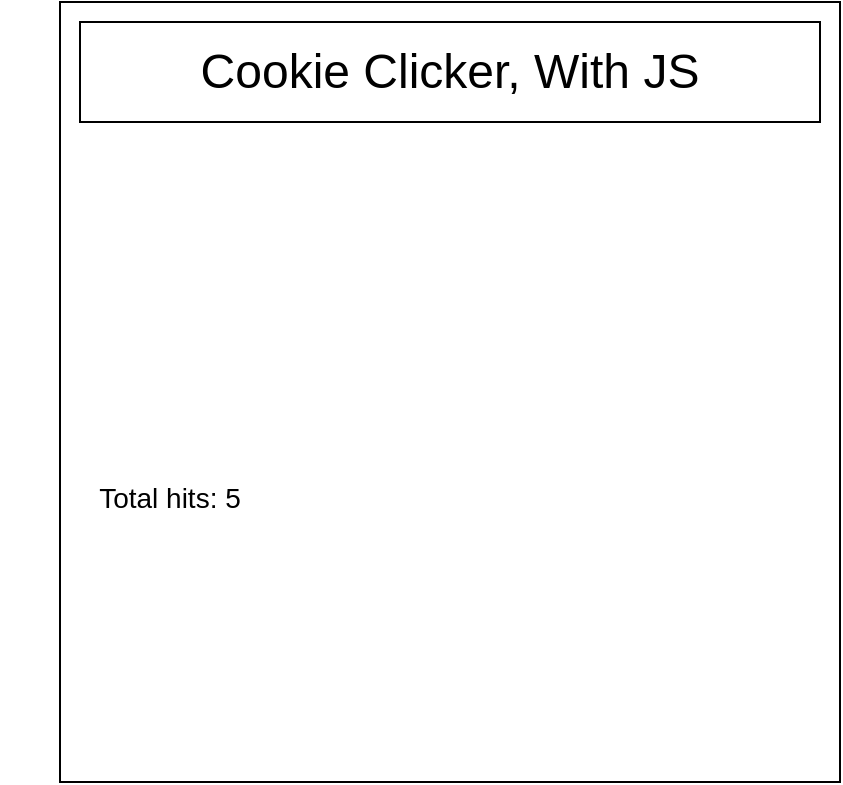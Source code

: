 <mxfile>
    <diagram id="NeRCM4CPfZ6G__B5VWJG" name="Page-1">
        <mxGraphModel dx="674" dy="357" grid="1" gridSize="10" guides="1" tooltips="1" connect="1" arrows="1" fold="1" page="1" pageScale="1" pageWidth="827" pageHeight="1169" math="0" shadow="0">
            <root>
                <mxCell id="0"/>
                <mxCell id="1" parent="0"/>
                <UserObject label="" link="https://f76986e3-1aec-4ad2-8a57-4362dfdcdfbe.id.repl.co/img/unnamed.png" id="2">
                    <mxCell style="whiteSpace=wrap;html=1;aspect=fixed;" vertex="1" parent="1">
                        <mxGeometry x="30" y="30" width="390" height="390" as="geometry"/>
                    </mxCell>
                </UserObject>
                <mxCell id="3" value="&lt;font style=&quot;font-size: 24px&quot;&gt;Cookie Clicker, With JS&lt;/font&gt;" style="rounded=0;whiteSpace=wrap;html=1;" vertex="1" parent="1">
                    <mxGeometry x="40" y="40" width="370" height="50" as="geometry"/>
                </mxCell>
                <mxCell id="4" value="" style="shape=image;verticalLabelPosition=bottom;labelBackgroundColor=#ffffff;verticalAlign=top;aspect=fixed;imageAspect=0;image=https://f76986e3-1aec-4ad2-8a57-4362dfdcdfbe.id.repl.co/img/unnamed.png;" vertex="1" parent="1">
                    <mxGeometry x="40" y="90" width="170" height="170" as="geometry"/>
                </mxCell>
                <mxCell id="5" value="&lt;font style=&quot;font-size: 14px&quot;&gt;Total hits: 5&lt;/font&gt;" style="text;html=1;strokeColor=none;fillColor=none;align=center;verticalAlign=middle;whiteSpace=wrap;rounded=0;fontSize=24;" vertex="1" parent="1">
                    <mxGeometry y="260" width="170" height="30" as="geometry"/>
                </mxCell>
            </root>
        </mxGraphModel>
    </diagram>
</mxfile>